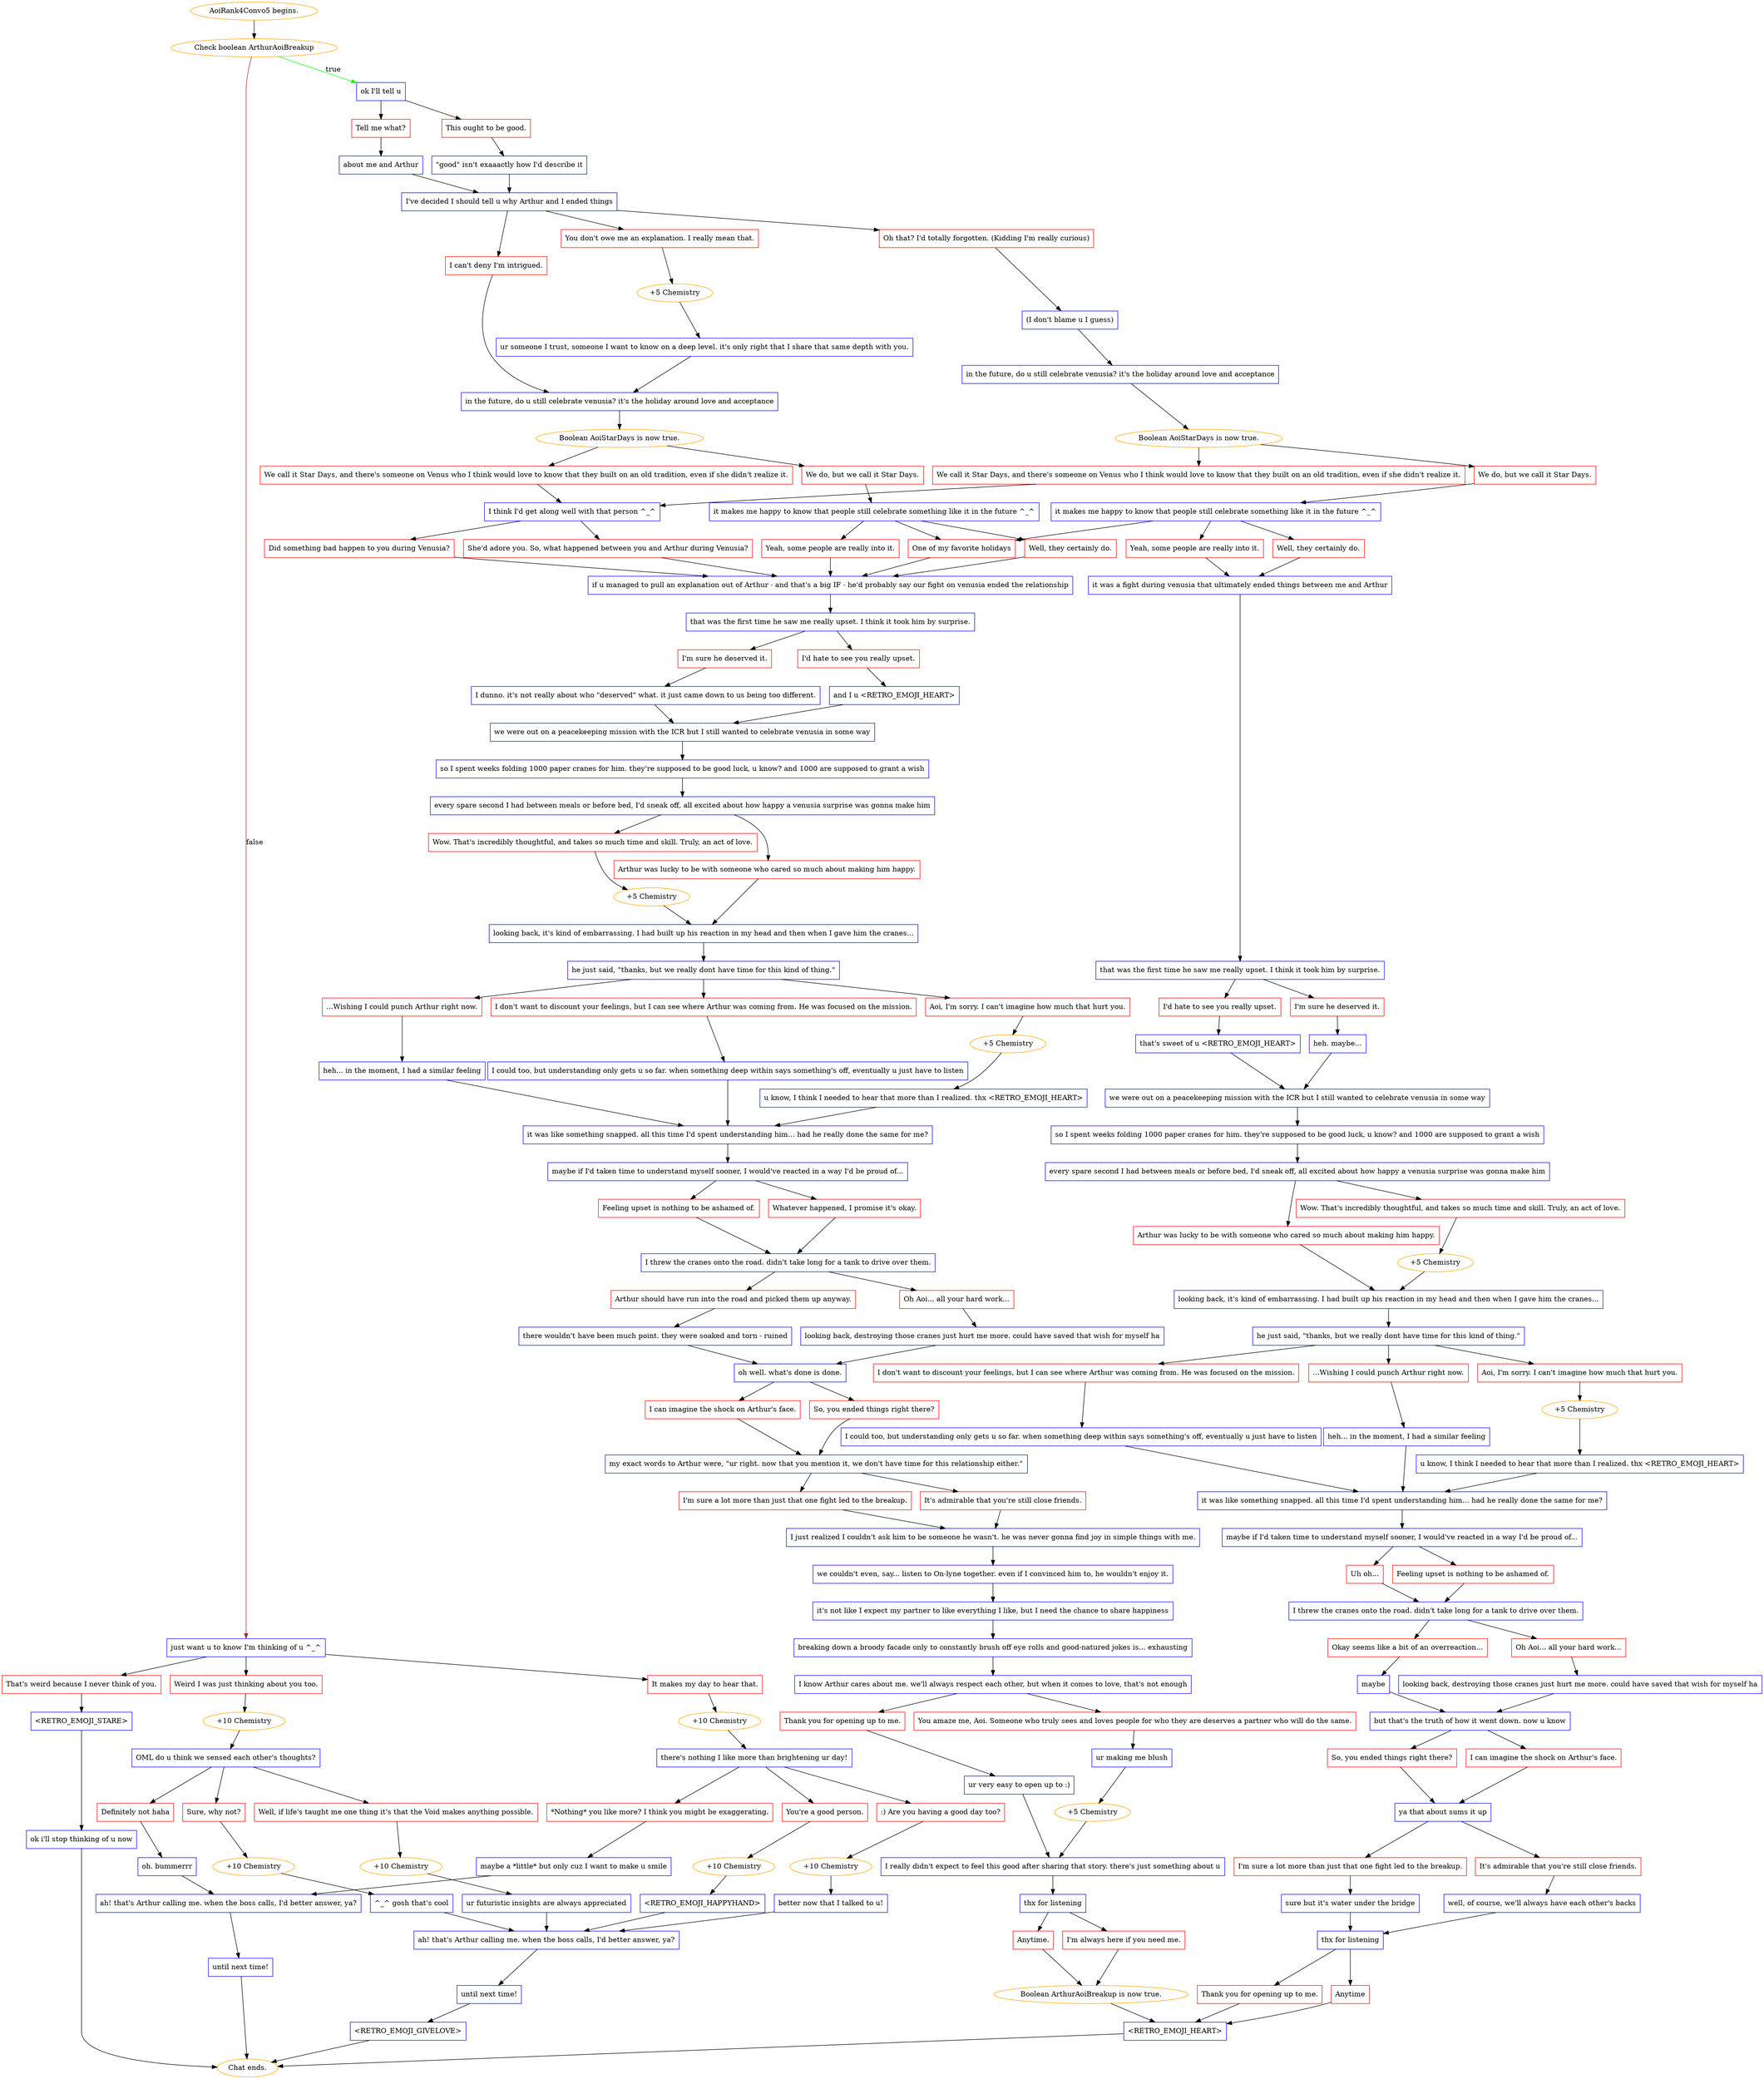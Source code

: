 digraph {
	"AoiRank4Convo5 begins." [color=orange];
		"AoiRank4Convo5 begins." -> j1999602479;
	j1999602479 [label="Check boolean ArthurAoiBreakup",color=orange];
		j1999602479 -> j3272047118 [label=true,color=green];
		j1999602479 -> j2896748257 [label=false,color=brown];
	j3272047118 [label="ok I'll tell u",shape=box,color=blue];
		j3272047118 -> j2968349463;
		j3272047118 -> j124462254;
	j2896748257 [label="just want u to know I'm thinking of u ^_^",shape=box,color=blue];
		j2896748257 -> j1131561702;
		j2896748257 -> j1618770432;
		j2896748257 -> j3221606258;
	j2968349463 [label="Tell me what?",shape=box,color=red];
		j2968349463 -> j1851386740;
	j124462254 [label="This ought to be good.",shape=box,color=red];
		j124462254 -> j3578182925;
	j1131561702 [label="It makes my day to hear that.",shape=box,color=red];
		j1131561702 -> j4149889957;
	j1618770432 [label="Weird I was just thinking about you too.",shape=box,color=red];
		j1618770432 -> j3872467971;
	j3221606258 [label="That's weird because I never think of you.",shape=box,color=red];
		j3221606258 -> j723284471;
	j1851386740 [label="about me and Arthur",shape=box,color=blue];
		j1851386740 -> j1964350249;
	j3578182925 [label="\"good\" isn't exaaactly how I'd describe it",shape=box,color=blue];
		j3578182925 -> j1964350249;
	j4149889957 [label="+10 Chemistry",color=orange];
		j4149889957 -> j1159709527;
	j3872467971 [label="+10 Chemistry",color=orange];
		j3872467971 -> j3410811640;
	j723284471 [label="<RETRO_EMOJI_STARE>",shape=box,color=blue];
		j723284471 -> j1871106000;
	j1964350249 [label="I've decided I should tell u why Arthur and I ended things",shape=box,color=blue];
		j1964350249 -> j852184278;
		j1964350249 -> j3928407913;
		j1964350249 -> j2196523037;
	j1159709527 [label="there's nothing I like more than brightening ur day!",shape=box,color=blue];
		j1159709527 -> j49661506;
		j1159709527 -> j2052486644;
		j1159709527 -> j3385124594;
	j3410811640 [label="OML do u think we sensed each other's thoughts?",shape=box,color=blue];
		j3410811640 -> j3628987504;
		j3410811640 -> j3673917989;
		j3410811640 -> j3037262983;
	j1871106000 [label="ok i'll stop thinking of u now",shape=box,color=blue];
		j1871106000 -> "Chat ends.";
	j852184278 [label="You don't owe me an explanation. I really mean that.",shape=box,color=red];
		j852184278 -> j23789957;
	j3928407913 [label="I can't deny I'm intrigued.",shape=box,color=red];
		j3928407913 -> j1257830604;
	j2196523037 [label="Oh that? I'd totally forgotten. (Kidding I'm really curious)",shape=box,color=red];
		j2196523037 -> j650674819;
	j49661506 [label="You're a good person.",shape=box,color=red];
		j49661506 -> j838840500;
	j2052486644 [label=":) Are you having a good day too?",shape=box,color=red];
		j2052486644 -> j1711353053;
	j3385124594 [label="*Nothing* you like more? I think you might be exaggerating.",shape=box,color=red];
		j3385124594 -> j3457376698;
	j3628987504 [label="Definitely not haha",shape=box,color=red];
		j3628987504 -> j3519915969;
	j3673917989 [label="Well, if life's taught me one thing it's that the Void makes anything possible.",shape=box,color=red];
		j3673917989 -> j2217411313;
	j3037262983 [label="Sure, why not?",shape=box,color=red];
		j3037262983 -> j2063520514;
	"Chat ends." [color=orange];
	j23789957 [label="+5 Chemistry",color=orange];
		j23789957 -> j3488264708;
	j1257830604 [label="in the future, do u still celebrate venusia? it's the holiday around love and acceptance",shape=box,color=blue];
		j1257830604 -> j2220226711;
	j650674819 [label="(I don't blame u I guess)",shape=box,color=blue];
		j650674819 -> j975427362;
	j838840500 [label="+10 Chemistry",color=orange];
		j838840500 -> j3360014042;
	j1711353053 [label="+10 Chemistry",color=orange];
		j1711353053 -> j3371899958;
	j3457376698 [label="maybe a *little* but only cuz I want to make u smile",shape=box,color=blue];
		j3457376698 -> j1237828005;
	j3519915969 [label="oh. bummerrr",shape=box,color=blue];
		j3519915969 -> j1237828005;
	j2217411313 [label="+10 Chemistry",color=orange];
		j2217411313 -> j3644532535;
	j2063520514 [label="+10 Chemistry",color=orange];
		j2063520514 -> j363254117;
	j3488264708 [label="ur someone I trust, someone I want to know on a deep level. it's only right that I share that same depth with you.",shape=box,color=blue];
		j3488264708 -> j1257830604;
	j2220226711 [label="Boolean AoiStarDays is now true.",color=orange];
		j2220226711 -> j2738445195;
		j2220226711 -> j502647859;
	j975427362 [label="in the future, do u still celebrate venusia? it's the holiday around love and acceptance",shape=box,color=blue];
		j975427362 -> j1703733891;
	j3360014042 [label="<RETRO_EMOJI_HAPPYHAND>",shape=box,color=blue];
		j3360014042 -> j2964937278;
	j3371899958 [label="better now that I talked to u!",shape=box,color=blue];
		j3371899958 -> j2964937278;
	j1237828005 [label="ah! that's Arthur calling me. when the boss calls, I'd better answer, ya?",shape=box,color=blue];
		j1237828005 -> j409680476;
	j3644532535 [label="ur futuristic insights are always appreciated",shape=box,color=blue];
		j3644532535 -> j2964937278;
	j363254117 [label="^_^ gosh that's cool",shape=box,color=blue];
		j363254117 -> j2964937278;
	j2738445195 [label="We do, but we call it Star Days.",shape=box,color=red];
		j2738445195 -> j4122046565;
	j502647859 [label="We call it Star Days, and there's someone on Venus who I think would love to know that they built on an old tradition, even if she didn't realize it.",shape=box,color=red];
		j502647859 -> j1266478048;
	j1703733891 [label="Boolean AoiStarDays is now true.",color=orange];
		j1703733891 -> j1964474168;
		j1703733891 -> j3947194063;
	j2964937278 [label="ah! that's Arthur calling me. when the boss calls, I'd better answer, ya?",shape=box,color=blue];
		j2964937278 -> j2936308197;
	j409680476 [label="until next time!",shape=box,color=blue];
		j409680476 -> "Chat ends.";
	j4122046565 [label="it makes me happy to know that people still celebrate something like it in the future ^_^",shape=box,color=blue];
		j4122046565 -> j1232091774;
		j4122046565 -> j2323875610;
		j4122046565 -> j3225600592;
	j1266478048 [label="I think I'd get along well with that person ^_^",shape=box,color=blue];
		j1266478048 -> j3575031668;
		j1266478048 -> j1370939916;
	j1964474168 [label="We do, but we call it Star Days.",shape=box,color=red];
		j1964474168 -> j1428680334;
	j3947194063 [label="We call it Star Days, and there's someone on Venus who I think would love to know that they built on an old tradition, even if she didn't realize it.",shape=box,color=red];
		j3947194063 -> j1266478048;
	j2936308197 [label="until next time!",shape=box,color=blue];
		j2936308197 -> j3329961820;
	j1232091774 [label="Well, they certainly do.",shape=box,color=red];
		j1232091774 -> j3377782116;
	j2323875610 [label="Yeah, some people are really into it.",shape=box,color=red];
		j2323875610 -> j3377782116;
	j3225600592 [label="One of my favorite holidays",shape=box,color=red];
		j3225600592 -> j3377782116;
	j3575031668 [label="She'd adore you. So, what happened between you and Arthur during Venusia?",shape=box,color=red];
		j3575031668 -> j3377782116;
	j1370939916 [label="Did something bad happen to you during Venusia?",shape=box,color=red];
		j1370939916 -> j3377782116;
	j1428680334 [label="it makes me happy to know that people still celebrate something like it in the future ^_^",shape=box,color=blue];
		j1428680334 -> j3225600592;
		j1428680334 -> j943442639;
		j1428680334 -> j2663131507;
	j3329961820 [label="<RETRO_EMOJI_GIVELOVE>",shape=box,color=blue];
		j3329961820 -> "Chat ends.";
	j3377782116 [label="if u managed to pull an explanation out of Arthur - and that's a big IF - he'd probably say our fight on venusia ended the relationship",shape=box,color=blue];
		j3377782116 -> j298352016;
	j943442639 [label="Yeah, some people are really into it.",shape=box,color=red];
		j943442639 -> j2010213551;
	j2663131507 [label="Well, they certainly do.",shape=box,color=red];
		j2663131507 -> j2010213551;
	j298352016 [label="that was the first time he saw me really upset. I think it took him by surprise.",shape=box,color=blue];
		j298352016 -> j313661141;
		j298352016 -> j3292278554;
	j2010213551 [label="it was a fight during venusia that ultimately ended things between me and Arthur",shape=box,color=blue];
		j2010213551 -> j169791069;
	j313661141 [label="I'd hate to see you really upset.",shape=box,color=red];
		j313661141 -> j2421229427;
	j3292278554 [label="I'm sure he deserved it.",shape=box,color=red];
		j3292278554 -> j1776986382;
	j169791069 [label="that was the first time he saw me really upset. I think it took him by surprise.",shape=box,color=blue];
		j169791069 -> j4118755401;
		j169791069 -> j3706706305;
	j2421229427 [label="and I u <RETRO_EMOJI_HEART>",shape=box,color=blue];
		j2421229427 -> j3224140164;
	j1776986382 [label="I dunno. it's not really about who \"deserved\" what. it just came down to us being too different.",shape=box,color=blue];
		j1776986382 -> j3224140164;
	j4118755401 [label="I'd hate to see you really upset.",shape=box,color=red];
		j4118755401 -> j2486915090;
	j3706706305 [label="I'm sure he deserved it.",shape=box,color=red];
		j3706706305 -> j2208981317;
	j3224140164 [label="we were out on a peacekeeping mission with the ICR but I still wanted to celebrate venusia in some way",shape=box,color=blue];
		j3224140164 -> j1962754329;
	j2486915090 [label="that's sweet of u <RETRO_EMOJI_HEART>",shape=box,color=blue];
		j2486915090 -> j4273861970;
	j2208981317 [label="heh. maybe...",shape=box,color=blue];
		j2208981317 -> j4273861970;
	j1962754329 [label="so I spent weeks folding 1000 paper cranes for him. they're supposed to be good luck, u know? and 1000 are supposed to grant a wish",shape=box,color=blue];
		j1962754329 -> j605571464;
	j4273861970 [label="we were out on a peacekeeping mission with the ICR but I still wanted to celebrate venusia in some way",shape=box,color=blue];
		j4273861970 -> j2174775559;
	j605571464 [label="every spare second I had between meals or before bed, I'd sneak off, all excited about how happy a venusia surprise was gonna make him",shape=box,color=blue];
		j605571464 -> j2966225527;
		j605571464 -> j1424697800;
	j2174775559 [label="so I spent weeks folding 1000 paper cranes for him. they're supposed to be good luck, u know? and 1000 are supposed to grant a wish",shape=box,color=blue];
		j2174775559 -> j3600425707;
	j2966225527 [label="Wow. That's incredibly thoughtful, and takes so much time and skill. Truly, an act of love.",shape=box,color=red];
		j2966225527 -> j1524478625;
	j1424697800 [label="Arthur was lucky to be with someone who cared so much about making him happy.",shape=box,color=red];
		j1424697800 -> j3370322719;
	j3600425707 [label="every spare second I had between meals or before bed, I'd sneak off, all excited about how happy a venusia surprise was gonna make him",shape=box,color=blue];
		j3600425707 -> j2901342667;
		j3600425707 -> j4183454596;
	j1524478625 [label="+5 Chemistry",color=orange];
		j1524478625 -> j3370322719;
	j3370322719 [label="looking back, it's kind of embarrassing. I had built up his reaction in my head and then when I gave him the cranes...",shape=box,color=blue];
		j3370322719 -> j3784249106;
	j2901342667 [label="Wow. That's incredibly thoughtful, and takes so much time and skill. Truly, an act of love.",shape=box,color=red];
		j2901342667 -> j3973109617;
	j4183454596 [label="Arthur was lucky to be with someone who cared so much about making him happy.",shape=box,color=red];
		j4183454596 -> j3149295546;
	j3784249106 [label="he just said, \"thanks, but we really dont have time for this kind of thing.\"",shape=box,color=blue];
		j3784249106 -> j645811669;
		j3784249106 -> j119869511;
		j3784249106 -> j123049019;
	j3973109617 [label="+5 Chemistry",color=orange];
		j3973109617 -> j3149295546;
	j3149295546 [label="looking back, it's kind of embarrassing. I had built up his reaction in my head and then when I gave him the cranes...",shape=box,color=blue];
		j3149295546 -> j1196899408;
	j645811669 [label="...Wishing I could punch Arthur right now.",shape=box,color=red];
		j645811669 -> j2031436656;
	j119869511 [label="Aoi, I'm sorry. I can't imagine how much that hurt you.",shape=box,color=red];
		j119869511 -> j1519261084;
	j123049019 [label="I don't want to discount your feelings, but I can see where Arthur was coming from. He was focused on the mission.",shape=box,color=red];
		j123049019 -> j2837239113;
	j1196899408 [label="he just said, \"thanks, but we really dont have time for this kind of thing.\"",shape=box,color=blue];
		j1196899408 -> j3111941446;
		j1196899408 -> j3712230666;
		j1196899408 -> j726259852;
	j2031436656 [label="heh... in the moment, I had a similar feeling",shape=box,color=blue];
		j2031436656 -> j1287169952;
	j1519261084 [label="+5 Chemistry",color=orange];
		j1519261084 -> j2209577272;
	j2837239113 [label="I could too, but understanding only gets u so far. when something deep within says something's off, eventually u just have to listen",shape=box,color=blue];
		j2837239113 -> j1287169952;
	j3111941446 [label="I don't want to discount your feelings, but I can see where Arthur was coming from. He was focused on the mission.",shape=box,color=red];
		j3111941446 -> j3815098842;
	j3712230666 [label="Aoi, I'm sorry. I can't imagine how much that hurt you.",shape=box,color=red];
		j3712230666 -> j954356577;
	j726259852 [label="...Wishing I could punch Arthur right now.",shape=box,color=red];
		j726259852 -> j633117884;
	j1287169952 [label="it was like something snapped. all this time I'd spent understanding him... had he really done the same for me?",shape=box,color=blue];
		j1287169952 -> j3415885747;
	j2209577272 [label="u know, I think I needed to hear that more than I realized. thx <RETRO_EMOJI_HEART>",shape=box,color=blue];
		j2209577272 -> j1287169952;
	j3815098842 [label="I could too, but understanding only gets u so far. when something deep within says something's off, eventually u just have to listen",shape=box,color=blue];
		j3815098842 -> j2388855040;
	j954356577 [label="+5 Chemistry",color=orange];
		j954356577 -> j1001941343;
	j633117884 [label="heh... in the moment, I had a similar feeling",shape=box,color=blue];
		j633117884 -> j2388855040;
	j3415885747 [label="maybe if I'd taken time to understand myself sooner, I would've reacted in a way I'd be proud of...",shape=box,color=blue];
		j3415885747 -> j2643698533;
		j3415885747 -> j108681607;
	j2388855040 [label="it was like something snapped. all this time I'd spent understanding him... had he really done the same for me?",shape=box,color=blue];
		j2388855040 -> j4117259558;
	j1001941343 [label="u know, I think I needed to hear that more than I realized. thx <RETRO_EMOJI_HEART>",shape=box,color=blue];
		j1001941343 -> j2388855040;
	j2643698533 [label="Feeling upset is nothing to be ashamed of.",shape=box,color=red];
		j2643698533 -> j1225976059;
	j108681607 [label="Whatever happened, I promise it's okay.",shape=box,color=red];
		j108681607 -> j1225976059;
	j4117259558 [label="maybe if I'd taken time to understand myself sooner, I would've reacted in a way I'd be proud of...",shape=box,color=blue];
		j4117259558 -> j3126710646;
		j4117259558 -> j518858842;
	j1225976059 [label="I threw the cranes onto the road. didn't take long for a tank to drive over them.",shape=box,color=blue];
		j1225976059 -> j1573325841;
		j1225976059 -> j2404576077;
	j3126710646 [label="Uh oh...",shape=box,color=red];
		j3126710646 -> j2296393907;
	j518858842 [label="Feeling upset is nothing to be ashamed of.",shape=box,color=red];
		j518858842 -> j2296393907;
	j1573325841 [label="Oh Aoi... all your hard work...",shape=box,color=red];
		j1573325841 -> j1097124322;
	j2404576077 [label="Arthur should have run into the road and picked them up anyway.",shape=box,color=red];
		j2404576077 -> j2455530792;
	j2296393907 [label="I threw the cranes onto the road. didn't take long for a tank to drive over them.",shape=box,color=blue];
		j2296393907 -> j4259808383;
		j2296393907 -> j309339131;
	j1097124322 [label="looking back, destroying those cranes just hurt me more. could have saved that wish for myself ha",shape=box,color=blue];
		j1097124322 -> j2666530415;
	j2455530792 [label="there wouldn't have been much point. they were soaked and torn - ruined",shape=box,color=blue];
		j2455530792 -> j2666530415;
	j4259808383 [label="Oh Aoi... all your hard work...",shape=box,color=red];
		j4259808383 -> j799877535;
	j309339131 [label="Okay seems like a bit of an overreaction...",shape=box,color=red];
		j309339131 -> j731776087;
	j2666530415 [label="oh well. what's done is done.",shape=box,color=blue];
		j2666530415 -> j3698073189;
		j2666530415 -> j706038620;
	j799877535 [label="looking back, destroying those cranes just hurt me more. could have saved that wish for myself ha",shape=box,color=blue];
		j799877535 -> j2314860900;
	j731776087 [label="maybe",shape=box,color=blue];
		j731776087 -> j2314860900;
	j3698073189 [label="So, you ended things right there?",shape=box,color=red];
		j3698073189 -> j3425258025;
	j706038620 [label="I can imagine the shock on Arthur's face.",shape=box,color=red];
		j706038620 -> j3425258025;
	j2314860900 [label="but that's the truth of how it went down. now u know",shape=box,color=blue];
		j2314860900 -> j1997478922;
		j2314860900 -> j3122555952;
	j3425258025 [label="my exact words to Arthur were, \"ur right. now that you mention it, we don't have time for this relationship either.\"",shape=box,color=blue];
		j3425258025 -> j4090674024;
		j3425258025 -> j3114980794;
	j1997478922 [label="So, you ended things right there?",shape=box,color=red];
		j1997478922 -> j1618414428;
	j3122555952 [label="I can imagine the shock on Arthur's face.",shape=box,color=red];
		j3122555952 -> j1618414428;
	j4090674024 [label="It's admirable that you're still close friends.",shape=box,color=red];
		j4090674024 -> j4179669497;
	j3114980794 [label="I'm sure a lot more than just that one fight led to the breakup.",shape=box,color=red];
		j3114980794 -> j4179669497;
	j1618414428 [label="ya that about sums it up",shape=box,color=blue];
		j1618414428 -> j1504789686;
		j1618414428 -> j315945193;
	j4179669497 [label="I just realized I couldn't ask him to be someone he wasn't. he was never gonna find joy in simple things with me.",shape=box,color=blue];
		j4179669497 -> j2356144830;
	j1504789686 [label="It's admirable that you're still close friends.",shape=box,color=red];
		j1504789686 -> j3487858833;
	j315945193 [label="I'm sure a lot more than just that one fight led to the breakup.",shape=box,color=red];
		j315945193 -> j259615758;
	j2356144830 [label="we couldn't even, say... listen to On-lyne together. even if I convinced him to, he wouldn't enjoy it.",shape=box,color=blue];
		j2356144830 -> j444230024;
	j3487858833 [label="well, of course, we'll always have each other's backs",shape=box,color=blue];
		j3487858833 -> j2848252300;
	j259615758 [label="sure but it's water under the bridge",shape=box,color=blue];
		j259615758 -> j2848252300;
	j444230024 [label="it's not like I expect my partner to like everything I like, but I need the chance to share happiness",shape=box,color=blue];
		j444230024 -> j4061412045;
	j2848252300 [label="thx for listening",shape=box,color=blue];
		j2848252300 -> j3138673758;
		j2848252300 -> j1107818633;
	j4061412045 [label="breaking down a broody facade only to constantly brush off eye rolls and good-natured jokes is... exhausting",shape=box,color=blue];
		j4061412045 -> j2948123552;
	j3138673758 [label="Anytime",shape=box,color=red];
		j3138673758 -> j1098993356;
	j1107818633 [label="Thank you for opening up to me.",shape=box,color=red];
		j1107818633 -> j1098993356;
	j2948123552 [label="I know Arthur cares about me. we'll always respect each other, but when it comes to love, that's not enough",shape=box,color=blue];
		j2948123552 -> j1486154319;
		j2948123552 -> j4053224625;
	j1098993356 [label="<RETRO_EMOJI_HEART>",shape=box,color=blue];
		j1098993356 -> "Chat ends.";
	j1486154319 [label="Thank you for opening up to me.",shape=box,color=red];
		j1486154319 -> j1566649134;
	j4053224625 [label="You amaze me, Aoi. Someone who truly sees and loves people for who they are deserves a partner who will do the same.",shape=box,color=red];
		j4053224625 -> j3978566130;
	j1566649134 [label="ur very easy to open up to :)",shape=box,color=blue];
		j1566649134 -> j4192460716;
	j3978566130 [label="ur making me blush",shape=box,color=blue];
		j3978566130 -> j1093399899;
	j4192460716 [label="I really didn't expect to feel this good after sharing that story. there's just something about u",shape=box,color=blue];
		j4192460716 -> j825793502;
	j1093399899 [label="+5 Chemistry",color=orange];
		j1093399899 -> j4192460716;
	j825793502 [label="thx for listening",shape=box,color=blue];
		j825793502 -> j1854301725;
		j825793502 -> j2126987877;
	j1854301725 [label="I'm always here if you need me.",shape=box,color=red];
		j1854301725 -> j2407572271;
	j2126987877 [label="Anytime.",shape=box,color=red];
		j2126987877 -> j2407572271;
	j2407572271 [label="Boolean ArthurAoiBreakup is now true.",color=orange];
		j2407572271 -> j1098993356;
}